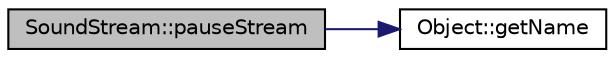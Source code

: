 digraph "SoundStream::pauseStream"
{
  edge [fontname="Helvetica",fontsize="10",labelfontname="Helvetica",labelfontsize="10"];
  node [fontname="Helvetica",fontsize="10",shape=record];
  rankdir="LR";
  Node1 [label="SoundStream::pauseStream",height=0.2,width=0.4,color="black", fillcolor="grey75", style="filled", fontcolor="black"];
  Node1 -> Node2 [color="midnightblue",fontsize="10",style="solid",fontname="Helvetica"];
  Node2 [label="Object::getName",height=0.2,width=0.4,color="black", fillcolor="white", style="filled",URL="$class_object.html#a6390f4fca865dc59e3442e9f0fb6bd5e"];
}
